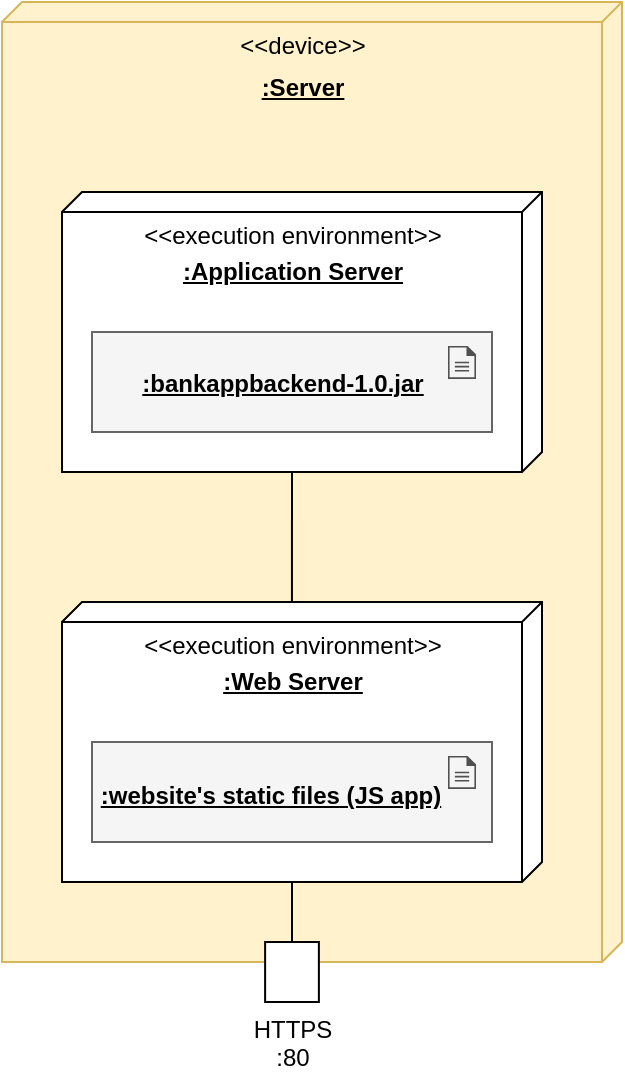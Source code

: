 <mxfile version="15.9.1" type="device"><diagram id="kUL-uZi6MHMhbOtP0iG5" name="Page-1"><mxGraphModel dx="165" dy="840" grid="1" gridSize="10" guides="1" tooltips="1" connect="1" arrows="1" fold="1" page="1" pageScale="1" pageWidth="827" pageHeight="1169" math="0" shadow="0"><root><mxCell id="0"/><mxCell id="1" parent="0"/><mxCell id="Dw0yonoF1Q5SmT1VIlyl-1" value="&amp;lt;&amp;lt;device&amp;gt;&amp;gt;" style="verticalAlign=top;align=center;spacingTop=8;spacingLeft=2;spacingRight=12;shape=cube;size=10;direction=south;fontStyle=0;html=1;fillColor=#fff2cc;strokeColor=#d6b656;" vertex="1" parent="1"><mxGeometry x="900" y="200" width="310" height="480" as="geometry"/></mxCell><mxCell id="Dw0yonoF1Q5SmT1VIlyl-2" value=":Server" style="text;html=1;align=center;verticalAlign=middle;resizable=0;points=[];autosize=1;strokeColor=none;fillColor=none;fontStyle=5" vertex="1" parent="1"><mxGeometry x="1020" y="233" width="60" height="20" as="geometry"/></mxCell><mxCell id="Dw0yonoF1Q5SmT1VIlyl-39" style="edgeStyle=orthogonalEdgeStyle;rounded=0;orthogonalLoop=1;jettySize=auto;html=1;exitX=0;exitY=0;exitDx=140;exitDy=125;exitPerimeter=0;entryX=0;entryY=0.521;entryDx=0;entryDy=0;entryPerimeter=0;endArrow=none;endFill=0;" edge="1" parent="1" source="Dw0yonoF1Q5SmT1VIlyl-3" target="Dw0yonoF1Q5SmT1VIlyl-26"><mxGeometry relative="1" as="geometry"/></mxCell><mxCell id="Dw0yonoF1Q5SmT1VIlyl-3" value="&amp;lt;&amp;lt;execution environment&amp;gt;&amp;gt;" style="verticalAlign=top;align=center;spacingTop=8;spacingLeft=2;spacingRight=12;shape=cube;size=10;direction=south;fontStyle=0;html=1;" vertex="1" parent="1"><mxGeometry x="930" y="295" width="240" height="140" as="geometry"/></mxCell><mxCell id="Dw0yonoF1Q5SmT1VIlyl-4" value=":Application Server" style="text;html=1;align=center;verticalAlign=middle;resizable=0;points=[];autosize=1;strokeColor=none;fillColor=none;fontStyle=5" vertex="1" parent="1"><mxGeometry x="980" y="325" width="130" height="20" as="geometry"/></mxCell><mxCell id="Dw0yonoF1Q5SmT1VIlyl-8" value="" style="group;fillColor=#fff2cc;strokeColor=#d6b656;" vertex="1" connectable="0" parent="1"><mxGeometry x="945" y="365" width="200" height="50" as="geometry"/></mxCell><mxCell id="Dw0yonoF1Q5SmT1VIlyl-7" value="" style="rounded=0;whiteSpace=wrap;html=1;fillColor=#f5f5f5;fontColor=#333333;strokeColor=#666666;" vertex="1" parent="Dw0yonoF1Q5SmT1VIlyl-8"><mxGeometry width="200" height="50" as="geometry"/></mxCell><mxCell id="Dw0yonoF1Q5SmT1VIlyl-6" value="" style="sketch=0;pointerEvents=1;shadow=0;dashed=0;html=1;strokeColor=none;fillColor=#505050;labelPosition=center;verticalLabelPosition=bottom;verticalAlign=top;outlineConnect=0;align=center;shape=mxgraph.office.concepts.document;aspect=fixed;" vertex="1" parent="Dw0yonoF1Q5SmT1VIlyl-8"><mxGeometry x="178" y="7" width="14" height="16.45" as="geometry"/></mxCell><mxCell id="Dw0yonoF1Q5SmT1VIlyl-5" value=":bankappbackend-1.0.jar" style="text;html=1;align=center;verticalAlign=middle;resizable=0;points=[];autosize=1;strokeColor=none;fillColor=none;fontStyle=5" vertex="1" parent="Dw0yonoF1Q5SmT1VIlyl-8"><mxGeometry x="15" y="16" width="160" height="20" as="geometry"/></mxCell><mxCell id="Dw0yonoF1Q5SmT1VIlyl-41" style="edgeStyle=orthogonalEdgeStyle;rounded=0;orthogonalLoop=1;jettySize=auto;html=1;exitX=0;exitY=0;exitDx=140;exitDy=125;exitPerimeter=0;entryX=0.5;entryY=0;entryDx=0;entryDy=0;endArrow=none;endFill=0;" edge="1" parent="1" source="Dw0yonoF1Q5SmT1VIlyl-26" target="Dw0yonoF1Q5SmT1VIlyl-40"><mxGeometry relative="1" as="geometry"/></mxCell><mxCell id="Dw0yonoF1Q5SmT1VIlyl-26" value="&amp;lt;&amp;lt;execution environment&amp;gt;&amp;gt;" style="verticalAlign=top;align=center;spacingTop=8;spacingLeft=2;spacingRight=12;shape=cube;size=10;direction=south;fontStyle=0;html=1;" vertex="1" parent="1"><mxGeometry x="930" y="500" width="240" height="140" as="geometry"/></mxCell><mxCell id="Dw0yonoF1Q5SmT1VIlyl-27" value=":Web Server" style="text;html=1;align=center;verticalAlign=middle;resizable=0;points=[];autosize=1;strokeColor=none;fillColor=none;fontStyle=5" vertex="1" parent="1"><mxGeometry x="1000" y="530" width="90" height="20" as="geometry"/></mxCell><mxCell id="Dw0yonoF1Q5SmT1VIlyl-28" value="" style="group;fillColor=#fff2cc;strokeColor=#d6b656;" vertex="1" connectable="0" parent="1"><mxGeometry x="945" y="570" width="200" height="50" as="geometry"/></mxCell><mxCell id="Dw0yonoF1Q5SmT1VIlyl-29" value="" style="rounded=0;whiteSpace=wrap;html=1;fillColor=#f5f5f5;fontColor=#333333;strokeColor=#666666;" vertex="1" parent="Dw0yonoF1Q5SmT1VIlyl-28"><mxGeometry width="200" height="50" as="geometry"/></mxCell><mxCell id="Dw0yonoF1Q5SmT1VIlyl-30" value="" style="sketch=0;pointerEvents=1;shadow=0;dashed=0;html=1;strokeColor=none;fillColor=#505050;labelPosition=center;verticalLabelPosition=bottom;verticalAlign=top;outlineConnect=0;align=center;shape=mxgraph.office.concepts.document;aspect=fixed;" vertex="1" parent="Dw0yonoF1Q5SmT1VIlyl-28"><mxGeometry x="178" y="7" width="14" height="16.45" as="geometry"/></mxCell><mxCell id="Dw0yonoF1Q5SmT1VIlyl-31" value=":website's static files (JS app)" style="text;html=1;align=center;verticalAlign=middle;resizable=0;points=[];autosize=1;strokeColor=none;fillColor=none;fontStyle=5" vertex="1" parent="Dw0yonoF1Q5SmT1VIlyl-28"><mxGeometry x="-6" y="17" width="190" height="20" as="geometry"/></mxCell><mxCell id="Dw0yonoF1Q5SmT1VIlyl-40" value="HTTPS :80" style="rounded=0;whiteSpace=wrap;html=1;labelPosition=center;verticalLabelPosition=bottom;align=center;verticalAlign=top;" vertex="1" parent="1"><mxGeometry x="1031.56" y="670" width="26.88" height="30" as="geometry"/></mxCell></root></mxGraphModel></diagram></mxfile>